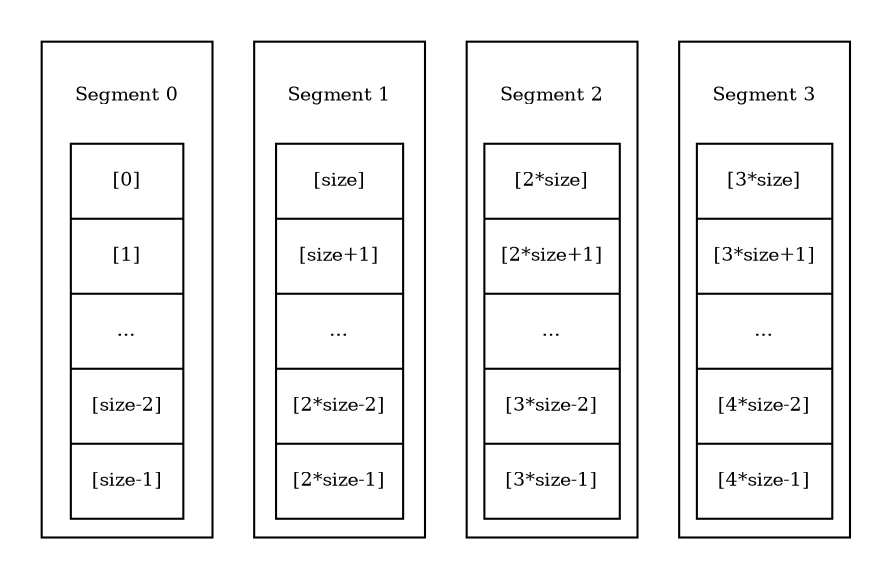 digraph G {
    nodesep=.05;
    rankdir=LR;
    node [shape=record,fontsize=9];
    subgraph clusterSegs {
        style=invis;
        subgraph clusterSegs0 {
            style=solid
            node [shape=plaintext]
            "Segment 0";
            node [shape=record];
            node0 [label = "<c0> [0] |<c1> [1] |<c2> ... |<c3> [size-2] |<c4> [size-1] ",height=2.5];
        }
        subgraph clusterSegs1 {
            style=solid
            node [shape=plaintext]
            "Segment 1";
            node [shape=record];
            node1 [label = "<c0> [size] |<c1> [size+1] |<c2> ... |<c3> [2*size-2] |<c4> [2*size-1] ",height=2.5];
        }
        subgraph clusterSegs2 {
            style=solid
            node [shape=plaintext]
            "Segment 2";
            node [shape=record];
            node2 [label = "<c0> [2*size] |<c1> [2*size+1] |<c2> ... |<c3> [3*size-2] |<c4> [3*size-1] ",height=2.5];
        }
        subgraph clusterSegs3 {
            style=solid
            node [shape=plaintext]
            "Segment 3";
            node [shape=record];
            node3 [label = "<c0> [3*size] |<c1> [3*size+1] |<c2> ... |<c3> [4*size-2] |<c4> [4*size-1] ",height=2.5];
        }
    }
    node0:c0 -> node1:c0 [style=invis]
    node1:c0 -> node2:c0 [style=invis]
    node2:c0 -> node3:c0 [style=invis]
}
